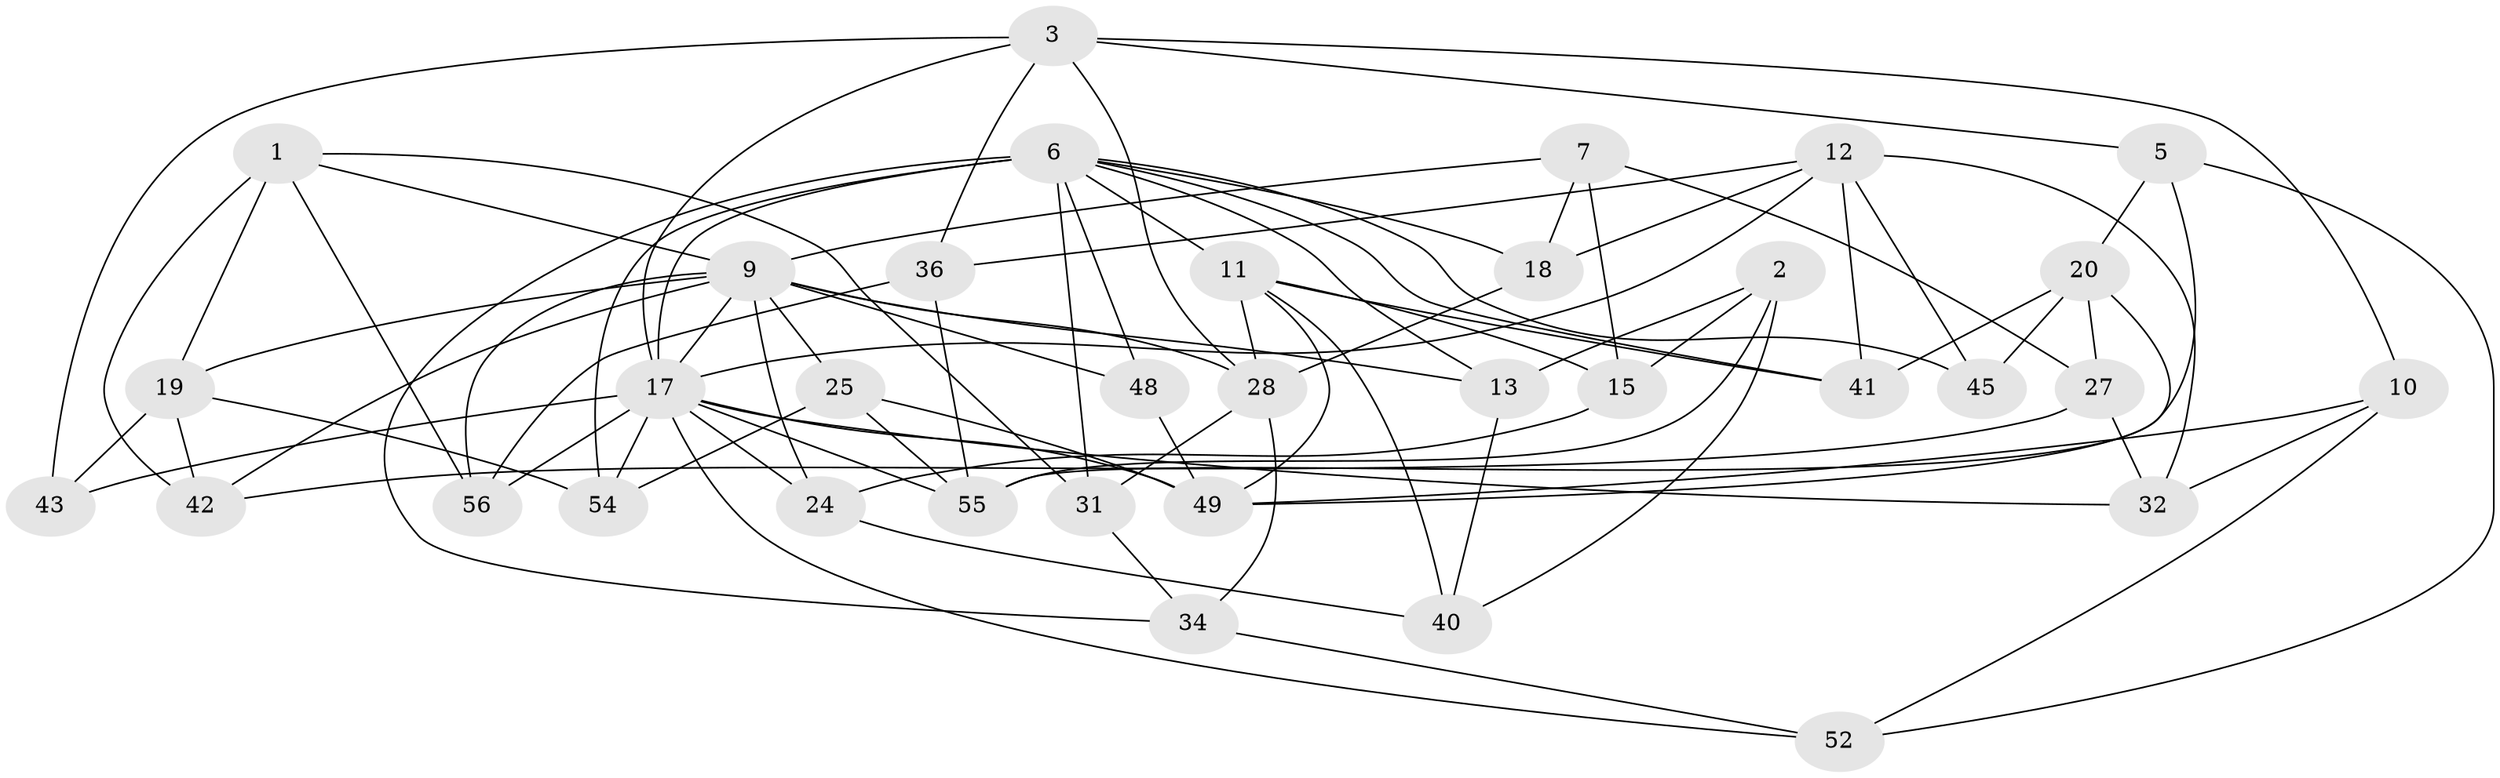 // original degree distribution, {4: 1.0}
// Generated by graph-tools (version 1.1) at 2025/20/03/04/25 18:20:54]
// undirected, 35 vertices, 86 edges
graph export_dot {
graph [start="1"]
  node [color=gray90,style=filled];
  1 [super="+26"];
  2;
  3 [super="+23+4"];
  5 [super="+8"];
  6 [super="+30+14"];
  7;
  9 [super="+16"];
  10;
  11 [super="+59"];
  12 [super="+47"];
  13;
  15;
  17 [super="+38+29"];
  18 [super="+51"];
  19 [super="+39"];
  20 [super="+44"];
  24;
  25;
  27;
  28 [super="+37+33"];
  31;
  32;
  34;
  36;
  40;
  41;
  42;
  43;
  45;
  48;
  49 [super="+50"];
  52;
  54;
  55 [super="+58"];
  56;
  1 -- 42;
  1 -- 19 [weight=2];
  1 -- 56;
  1 -- 9;
  1 -- 31;
  2 -- 55;
  2 -- 13;
  2 -- 15;
  2 -- 40;
  3 -- 43 [weight=2];
  3 -- 10;
  3 -- 36;
  3 -- 28;
  3 -- 5 [weight=2];
  3 -- 17;
  5 -- 55 [weight=2];
  5 -- 20;
  5 -- 52;
  6 -- 34;
  6 -- 45;
  6 -- 41;
  6 -- 11;
  6 -- 17;
  6 -- 48;
  6 -- 54;
  6 -- 13;
  6 -- 31;
  6 -- 18;
  7 -- 18;
  7 -- 15;
  7 -- 27;
  7 -- 9;
  9 -- 25;
  9 -- 28;
  9 -- 42;
  9 -- 13;
  9 -- 48 [weight=2];
  9 -- 17;
  9 -- 56;
  9 -- 24;
  9 -- 19;
  10 -- 49;
  10 -- 52;
  10 -- 32;
  11 -- 15;
  11 -- 41;
  11 -- 40;
  11 -- 28;
  11 -- 49;
  12 -- 45;
  12 -- 18;
  12 -- 32;
  12 -- 41;
  12 -- 36;
  12 -- 17;
  13 -- 40;
  15 -- 24;
  17 -- 54;
  17 -- 49;
  17 -- 52;
  17 -- 55;
  17 -- 32;
  17 -- 24;
  17 -- 56;
  17 -- 43;
  18 -- 28 [weight=3];
  19 -- 43;
  19 -- 42;
  19 -- 54;
  20 -- 41;
  20 -- 45 [weight=2];
  20 -- 49;
  20 -- 27;
  24 -- 40;
  25 -- 54;
  25 -- 49;
  25 -- 55;
  27 -- 42;
  27 -- 32;
  28 -- 31;
  28 -- 34;
  31 -- 34;
  34 -- 52;
  36 -- 56;
  36 -- 55;
  48 -- 49;
}
